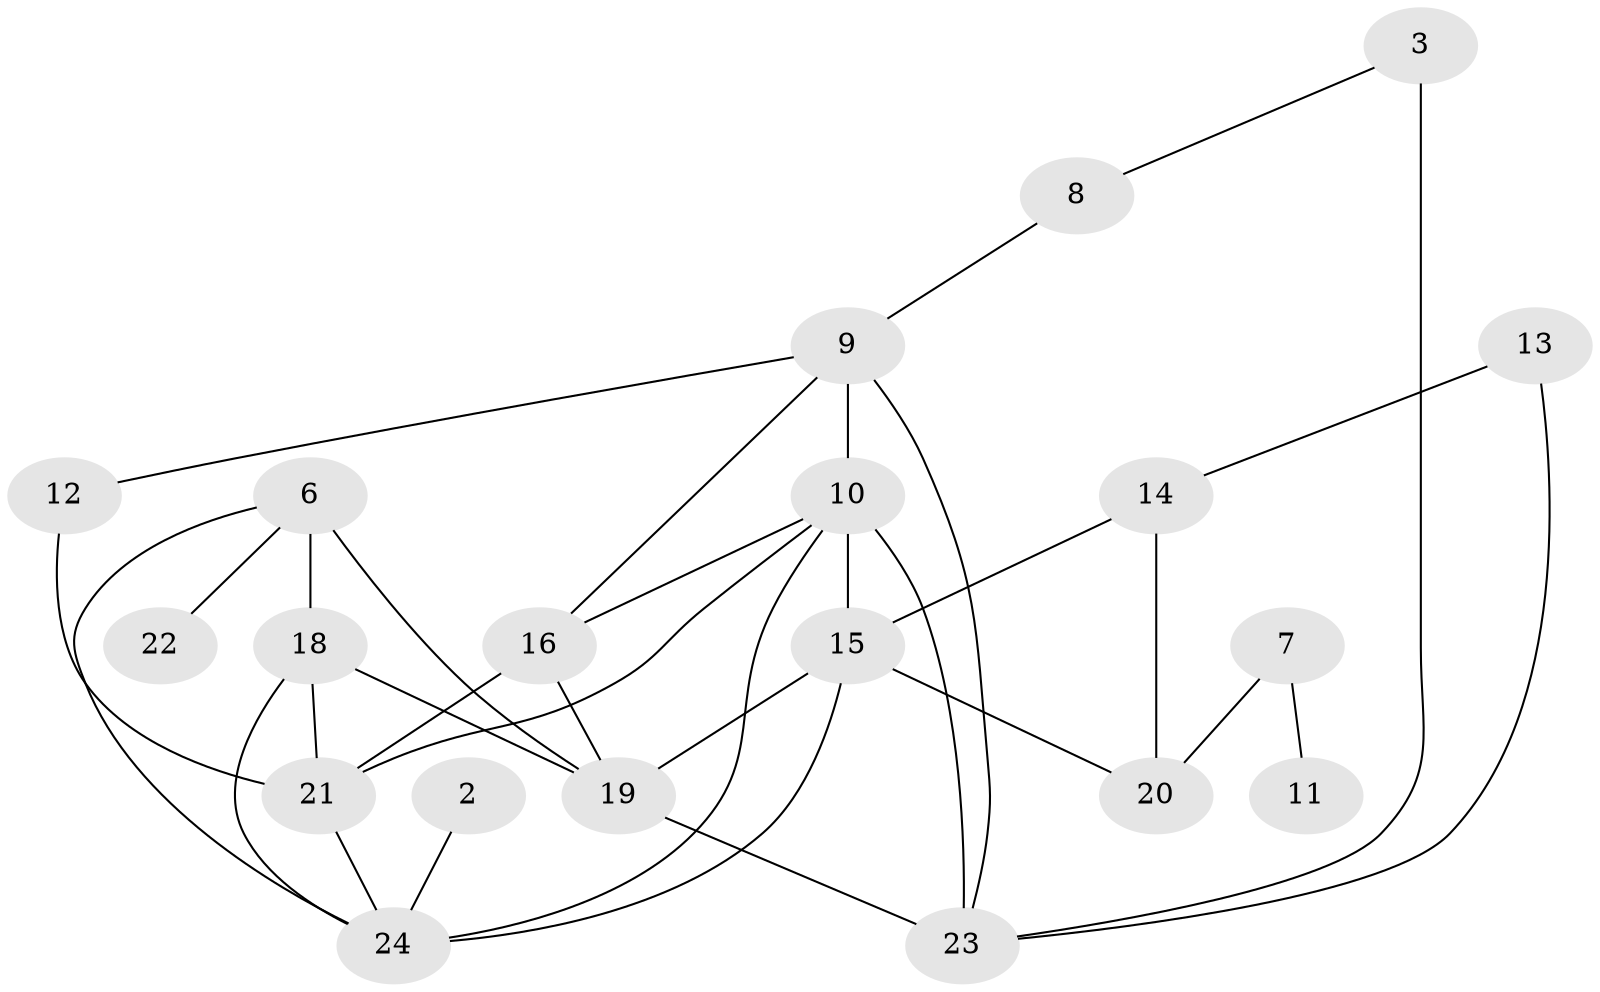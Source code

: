 // original degree distribution, {4: 0.13114754098360656, 3: 0.2786885245901639, 5: 0.11475409836065574, 1: 0.16393442622950818, 6: 0.03278688524590164, 0: 0.06557377049180328, 2: 0.21311475409836064}
// Generated by graph-tools (version 1.1) at 2025/35/03/04/25 23:35:43]
// undirected, 20 vertices, 34 edges
graph export_dot {
  node [color=gray90,style=filled];
  2;
  3;
  6;
  7;
  8;
  9;
  10;
  11;
  12;
  13;
  14;
  15;
  16;
  18;
  19;
  20;
  21;
  22;
  23;
  24;
  2 -- 24 [weight=1.0];
  3 -- 8 [weight=1.0];
  3 -- 23 [weight=2.0];
  6 -- 18 [weight=2.0];
  6 -- 19 [weight=1.0];
  6 -- 22 [weight=1.0];
  6 -- 24 [weight=1.0];
  7 -- 11 [weight=1.0];
  7 -- 20 [weight=1.0];
  8 -- 9 [weight=1.0];
  9 -- 10 [weight=2.0];
  9 -- 12 [weight=1.0];
  9 -- 16 [weight=1.0];
  9 -- 23 [weight=1.0];
  10 -- 15 [weight=3.0];
  10 -- 16 [weight=2.0];
  10 -- 21 [weight=1.0];
  10 -- 23 [weight=3.0];
  10 -- 24 [weight=1.0];
  12 -- 21 [weight=1.0];
  13 -- 14 [weight=1.0];
  13 -- 23 [weight=1.0];
  14 -- 15 [weight=2.0];
  14 -- 20 [weight=1.0];
  15 -- 19 [weight=1.0];
  15 -- 20 [weight=1.0];
  15 -- 24 [weight=1.0];
  16 -- 19 [weight=1.0];
  16 -- 21 [weight=2.0];
  18 -- 19 [weight=1.0];
  18 -- 21 [weight=1.0];
  18 -- 24 [weight=1.0];
  19 -- 23 [weight=3.0];
  21 -- 24 [weight=1.0];
}
